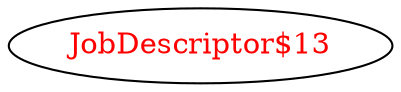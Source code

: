 digraph dependencyGraph {
 concentrate=true;
 ranksep="2.0";
 rankdir="LR"; 
 splines="ortho";
"JobDescriptor$13" [fontcolor="red"];
}